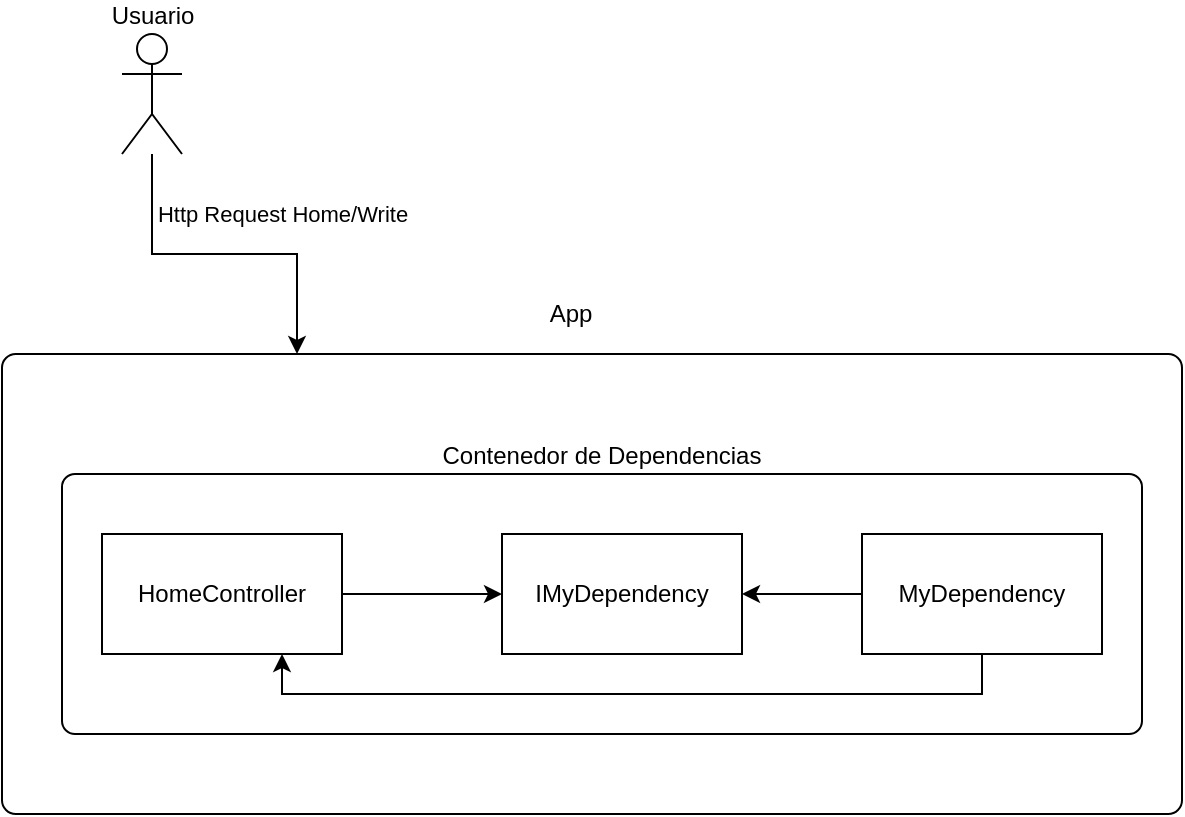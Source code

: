 <mxfile version="13.7.9" type="device"><diagram id="kJEd-uHgaslZNqmj3tD3" name="Página-1"><mxGraphModel dx="1422" dy="832" grid="1" gridSize="10" guides="1" tooltips="1" connect="1" arrows="1" fold="1" page="1" pageScale="1" pageWidth="827" pageHeight="1169" math="0" shadow="0"><root><mxCell id="0"/><mxCell id="1" parent="0"/><mxCell id="H0bHvH717_hQ2ciJNiQ1-4" value="" style="rounded=1;whiteSpace=wrap;html=1;arcSize=3;" vertex="1" parent="1"><mxGeometry x="130" y="200" width="590" height="230" as="geometry"/></mxCell><mxCell id="H0bHvH717_hQ2ciJNiQ1-1" value="Contenedor de Dependencias" style="rounded=1;whiteSpace=wrap;html=1;labelPosition=center;verticalLabelPosition=top;align=center;verticalAlign=bottom;arcSize=5;" vertex="1" parent="1"><mxGeometry x="160" y="260" width="540" height="130" as="geometry"/></mxCell><mxCell id="H0bHvH717_hQ2ciJNiQ1-11" style="edgeStyle=orthogonalEdgeStyle;rounded=0;orthogonalLoop=1;jettySize=auto;html=1;exitX=1;exitY=0.5;exitDx=0;exitDy=0;entryX=0;entryY=0.5;entryDx=0;entryDy=0;" edge="1" parent="1" source="H0bHvH717_hQ2ciJNiQ1-2" target="H0bHvH717_hQ2ciJNiQ1-10"><mxGeometry relative="1" as="geometry"/></mxCell><mxCell id="H0bHvH717_hQ2ciJNiQ1-2" value="HomeController" style="rounded=0;whiteSpace=wrap;html=1;" vertex="1" parent="1"><mxGeometry x="180" y="290" width="120" height="60" as="geometry"/></mxCell><mxCell id="H0bHvH717_hQ2ciJNiQ1-12" style="edgeStyle=orthogonalEdgeStyle;rounded=0;orthogonalLoop=1;jettySize=auto;html=1;exitX=0;exitY=0.5;exitDx=0;exitDy=0;" edge="1" parent="1" source="H0bHvH717_hQ2ciJNiQ1-3" target="H0bHvH717_hQ2ciJNiQ1-10"><mxGeometry relative="1" as="geometry"/></mxCell><mxCell id="H0bHvH717_hQ2ciJNiQ1-13" style="edgeStyle=orthogonalEdgeStyle;rounded=0;orthogonalLoop=1;jettySize=auto;html=1;exitX=0.5;exitY=1;exitDx=0;exitDy=0;entryX=0.75;entryY=1;entryDx=0;entryDy=0;" edge="1" parent="1" source="H0bHvH717_hQ2ciJNiQ1-3" target="H0bHvH717_hQ2ciJNiQ1-2"><mxGeometry relative="1" as="geometry"/></mxCell><mxCell id="H0bHvH717_hQ2ciJNiQ1-3" value="MyDependency" style="rounded=0;whiteSpace=wrap;html=1;" vertex="1" parent="1"><mxGeometry x="560" y="290" width="120" height="60" as="geometry"/></mxCell><mxCell id="H0bHvH717_hQ2ciJNiQ1-5" value="App" style="text;html=1;align=center;verticalAlign=middle;resizable=0;points=[];autosize=1;" vertex="1" parent="1"><mxGeometry x="394" y="170" width="40" height="20" as="geometry"/></mxCell><mxCell id="H0bHvH717_hQ2ciJNiQ1-8" style="edgeStyle=orthogonalEdgeStyle;rounded=0;orthogonalLoop=1;jettySize=auto;html=1;entryX=0.25;entryY=0;entryDx=0;entryDy=0;" edge="1" parent="1" source="H0bHvH717_hQ2ciJNiQ1-6" target="H0bHvH717_hQ2ciJNiQ1-4"><mxGeometry relative="1" as="geometry"/></mxCell><mxCell id="H0bHvH717_hQ2ciJNiQ1-9" value="Http Request Home/Write" style="edgeLabel;html=1;align=center;verticalAlign=middle;resizable=0;points=[];" vertex="1" connectable="0" parent="H0bHvH717_hQ2ciJNiQ1-8"><mxGeometry x="-0.536" relative="1" as="geometry"><mxPoint x="65" y="-10" as="offset"/></mxGeometry></mxCell><mxCell id="H0bHvH717_hQ2ciJNiQ1-6" value="Usuario" style="shape=umlActor;verticalLabelPosition=top;verticalAlign=bottom;html=1;outlineConnect=0;labelPosition=center;align=center;" vertex="1" parent="1"><mxGeometry x="190" y="40" width="30" height="60" as="geometry"/></mxCell><mxCell id="H0bHvH717_hQ2ciJNiQ1-10" value="IMyDependency" style="rounded=0;whiteSpace=wrap;html=1;" vertex="1" parent="1"><mxGeometry x="380" y="290" width="120" height="60" as="geometry"/></mxCell></root></mxGraphModel></diagram></mxfile>